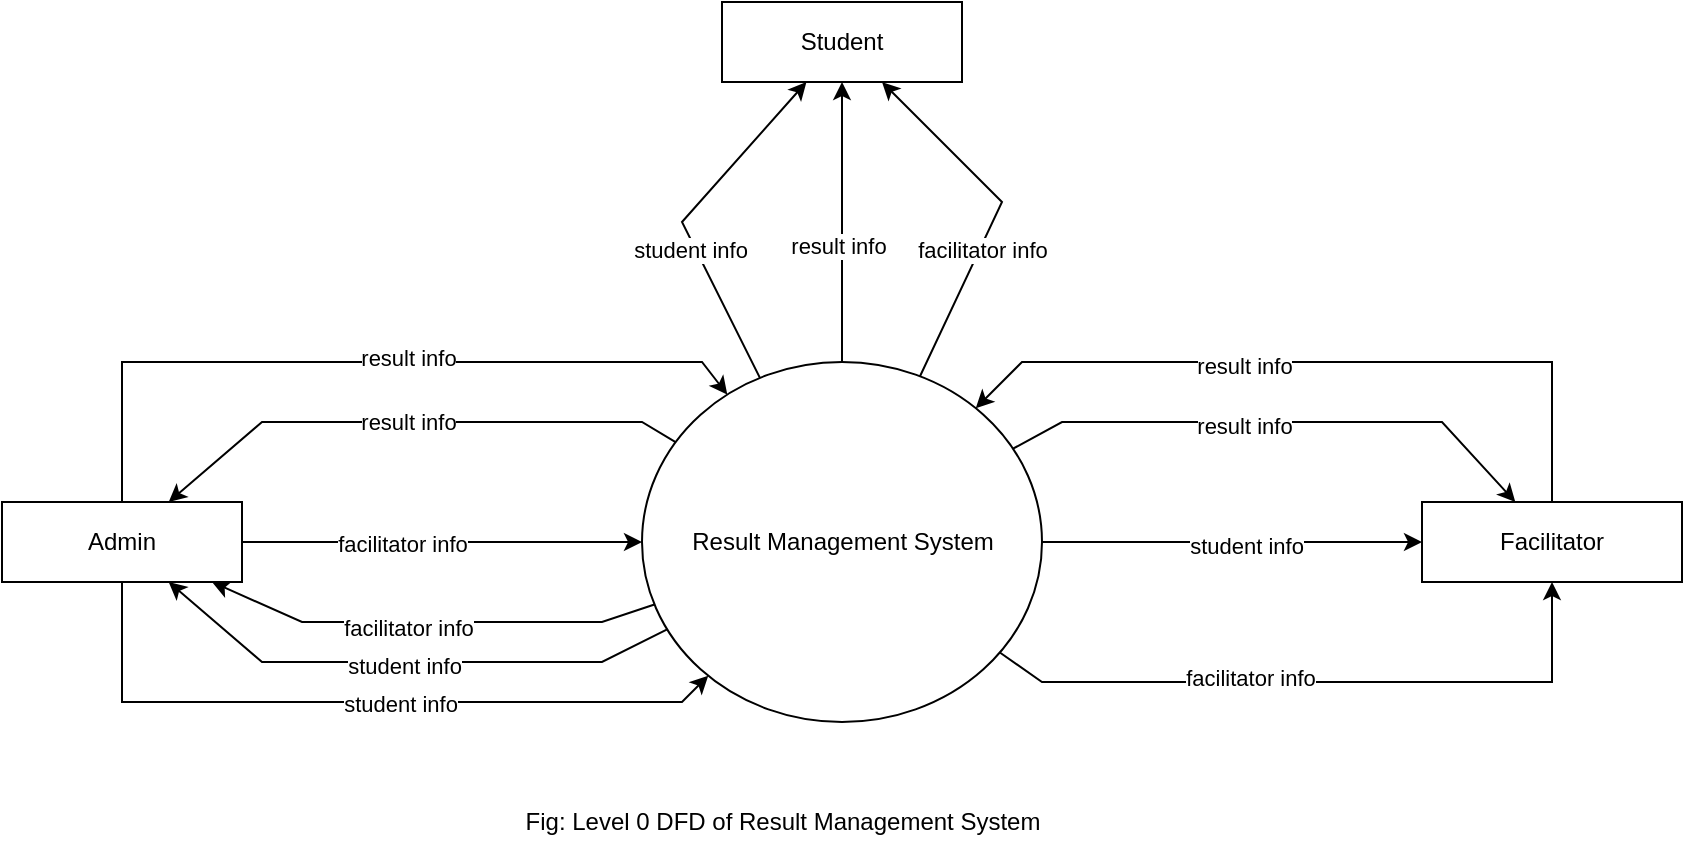 <mxfile version="20.5.1" type="device"><diagram id="dXGp9b2rZF2XAlFGcTJu" name="Page-1"><mxGraphModel dx="821" dy="1309" grid="1" gridSize="10" guides="1" tooltips="1" connect="1" arrows="1" fold="1" page="1" pageScale="1" pageWidth="1169" pageHeight="827" math="0" shadow="0"><root><mxCell id="0"/><mxCell id="1" parent="0"/><mxCell id="XudCFKT2R7tbkT0I6WuD-1" value="Result Management System" style="shape=ellipse;html=1;dashed=0;whitespace=wrap;perimeter=ellipsePerimeter;" vertex="1" parent="1"><mxGeometry x="320" y="140" width="200" height="180" as="geometry"/></mxCell><mxCell id="XudCFKT2R7tbkT0I6WuD-2" value="Admin" style="whiteSpace=wrap;html=1;align=center;" vertex="1" parent="1"><mxGeometry y="210" width="120" height="40" as="geometry"/></mxCell><mxCell id="XudCFKT2R7tbkT0I6WuD-3" value="Facilitator" style="whiteSpace=wrap;html=1;align=center;" vertex="1" parent="1"><mxGeometry x="710" y="210" width="130" height="40" as="geometry"/></mxCell><mxCell id="XudCFKT2R7tbkT0I6WuD-4" value="Student" style="whiteSpace=wrap;html=1;align=center;" vertex="1" parent="1"><mxGeometry x="360" y="-40" width="120" height="40" as="geometry"/></mxCell><mxCell id="XudCFKT2R7tbkT0I6WuD-5" value="" style="endArrow=classic;html=1;rounded=0;" edge="1" parent="1" source="XudCFKT2R7tbkT0I6WuD-2" target="XudCFKT2R7tbkT0I6WuD-1"><mxGeometry width="50" height="50" relative="1" as="geometry"><mxPoint x="400" y="200" as="sourcePoint"/><mxPoint x="450" y="150" as="targetPoint"/><Array as="points"><mxPoint x="60" y="140"/><mxPoint x="350" y="140"/></Array></mxGeometry></mxCell><mxCell id="XudCFKT2R7tbkT0I6WuD-8" value="result info" style="edgeLabel;html=1;align=center;verticalAlign=middle;resizable=0;points=[];" vertex="1" connectable="0" parent="XudCFKT2R7tbkT0I6WuD-5"><mxGeometry x="-0.028" y="2" relative="1" as="geometry"><mxPoint x="28" as="offset"/></mxGeometry></mxCell><mxCell id="XudCFKT2R7tbkT0I6WuD-6" value="" style="endArrow=classic;html=1;rounded=0;" edge="1" parent="1" source="XudCFKT2R7tbkT0I6WuD-2" target="XudCFKT2R7tbkT0I6WuD-1"><mxGeometry width="50" height="50" relative="1" as="geometry"><mxPoint x="130" y="233.333" as="sourcePoint"/><mxPoint x="330.19" y="244.455" as="targetPoint"/></mxGeometry></mxCell><mxCell id="XudCFKT2R7tbkT0I6WuD-10" value="facilitator info" style="edgeLabel;html=1;align=center;verticalAlign=middle;resizable=0;points=[];" vertex="1" connectable="0" parent="XudCFKT2R7tbkT0I6WuD-6"><mxGeometry x="-0.24" y="-1" relative="1" as="geometry"><mxPoint x="4" as="offset"/></mxGeometry></mxCell><mxCell id="XudCFKT2R7tbkT0I6WuD-7" value="" style="endArrow=classic;html=1;rounded=0;" edge="1" parent="1" source="XudCFKT2R7tbkT0I6WuD-2" target="XudCFKT2R7tbkT0I6WuD-1"><mxGeometry width="50" height="50" relative="1" as="geometry"><mxPoint x="140" y="243.333" as="sourcePoint"/><mxPoint x="340.19" y="254.455" as="targetPoint"/><Array as="points"><mxPoint x="60" y="310"/><mxPoint x="340" y="310"/></Array></mxGeometry></mxCell><mxCell id="XudCFKT2R7tbkT0I6WuD-11" value="student info" style="edgeLabel;html=1;align=center;verticalAlign=middle;resizable=0;points=[];" vertex="1" connectable="0" parent="XudCFKT2R7tbkT0I6WuD-7"><mxGeometry x="0.032" y="-1" relative="1" as="geometry"><mxPoint x="14" as="offset"/></mxGeometry></mxCell><mxCell id="XudCFKT2R7tbkT0I6WuD-12" value="" style="endArrow=classic;html=1;rounded=0;" edge="1" parent="1" source="XudCFKT2R7tbkT0I6WuD-3" target="XudCFKT2R7tbkT0I6WuD-1"><mxGeometry width="50" height="50" relative="1" as="geometry"><mxPoint x="690" y="150" as="sourcePoint"/><mxPoint x="740" y="100" as="targetPoint"/><Array as="points"><mxPoint x="775" y="140"/><mxPoint x="510" y="140"/></Array></mxGeometry></mxCell><mxCell id="XudCFKT2R7tbkT0I6WuD-14" value="result info" style="edgeLabel;html=1;align=center;verticalAlign=middle;resizable=0;points=[];" vertex="1" connectable="0" parent="XudCFKT2R7tbkT0I6WuD-12"><mxGeometry x="0.152" y="2" relative="1" as="geometry"><mxPoint x="-12" as="offset"/></mxGeometry></mxCell><mxCell id="XudCFKT2R7tbkT0I6WuD-15" value="" style="endArrow=classic;html=1;rounded=0;" edge="1" parent="1" source="XudCFKT2R7tbkT0I6WuD-1" target="XudCFKT2R7tbkT0I6WuD-3"><mxGeometry width="50" height="50" relative="1" as="geometry"><mxPoint x="420" y="200" as="sourcePoint"/><mxPoint x="470" y="150" as="targetPoint"/></mxGeometry></mxCell><mxCell id="XudCFKT2R7tbkT0I6WuD-16" value="student info" style="edgeLabel;html=1;align=center;verticalAlign=middle;resizable=0;points=[];" vertex="1" connectable="0" parent="XudCFKT2R7tbkT0I6WuD-15"><mxGeometry x="-0.242" y="-2" relative="1" as="geometry"><mxPoint x="30" as="offset"/></mxGeometry></mxCell><mxCell id="XudCFKT2R7tbkT0I6WuD-17" value="" style="endArrow=classic;html=1;rounded=0;" edge="1" parent="1" source="XudCFKT2R7tbkT0I6WuD-1" target="XudCFKT2R7tbkT0I6WuD-3"><mxGeometry width="50" height="50" relative="1" as="geometry"><mxPoint x="420" y="200" as="sourcePoint"/><mxPoint x="470" y="150" as="targetPoint"/><Array as="points"><mxPoint x="520" y="300"/><mxPoint x="775" y="300"/></Array></mxGeometry></mxCell><mxCell id="XudCFKT2R7tbkT0I6WuD-18" value="facilitator info" style="edgeLabel;html=1;align=center;verticalAlign=middle;resizable=0;points=[];" vertex="1" connectable="0" parent="XudCFKT2R7tbkT0I6WuD-17"><mxGeometry x="0.087" y="2" relative="1" as="geometry"><mxPoint x="-50" as="offset"/></mxGeometry></mxCell><mxCell id="XudCFKT2R7tbkT0I6WuD-20" value="" style="endArrow=classic;html=1;rounded=0;" edge="1" parent="1" source="XudCFKT2R7tbkT0I6WuD-1" target="XudCFKT2R7tbkT0I6WuD-4"><mxGeometry width="50" height="50" relative="1" as="geometry"><mxPoint x="420" y="200" as="sourcePoint"/><mxPoint x="470" y="150" as="targetPoint"/></mxGeometry></mxCell><mxCell id="XudCFKT2R7tbkT0I6WuD-21" value="result info" style="edgeLabel;html=1;align=center;verticalAlign=middle;resizable=0;points=[];" vertex="1" connectable="0" parent="XudCFKT2R7tbkT0I6WuD-20"><mxGeometry x="-0.286" y="2" relative="1" as="geometry"><mxPoint y="-8" as="offset"/></mxGeometry></mxCell><mxCell id="XudCFKT2R7tbkT0I6WuD-22" value="" style="endArrow=classic;html=1;rounded=0;" edge="1" parent="1" source="XudCFKT2R7tbkT0I6WuD-1" target="XudCFKT2R7tbkT0I6WuD-4"><mxGeometry width="50" height="50" relative="1" as="geometry"><mxPoint x="420" y="200" as="sourcePoint"/><mxPoint x="470" y="150" as="targetPoint"/><Array as="points"><mxPoint x="340" y="70"/></Array></mxGeometry></mxCell><mxCell id="XudCFKT2R7tbkT0I6WuD-24" value="student info" style="edgeLabel;html=1;align=center;verticalAlign=middle;resizable=0;points=[];" vertex="1" connectable="0" parent="XudCFKT2R7tbkT0I6WuD-22"><mxGeometry x="-0.195" y="3" relative="1" as="geometry"><mxPoint as="offset"/></mxGeometry></mxCell><mxCell id="XudCFKT2R7tbkT0I6WuD-23" value="" style="endArrow=classic;html=1;rounded=0;" edge="1" parent="1" source="XudCFKT2R7tbkT0I6WuD-1" target="XudCFKT2R7tbkT0I6WuD-4"><mxGeometry width="50" height="50" relative="1" as="geometry"><mxPoint x="388.964" y="157.927" as="sourcePoint"/><mxPoint x="412.222" y="10" as="targetPoint"/><Array as="points"><mxPoint x="500" y="60"/></Array></mxGeometry></mxCell><mxCell id="XudCFKT2R7tbkT0I6WuD-25" value="facilitator info" style="edgeLabel;html=1;align=center;verticalAlign=middle;resizable=0;points=[];" vertex="1" connectable="0" parent="XudCFKT2R7tbkT0I6WuD-23"><mxGeometry x="-0.214" y="-1" relative="1" as="geometry"><mxPoint as="offset"/></mxGeometry></mxCell><mxCell id="XudCFKT2R7tbkT0I6WuD-26" value="" style="endArrow=classic;html=1;rounded=0;" edge="1" parent="1" source="XudCFKT2R7tbkT0I6WuD-1" target="XudCFKT2R7tbkT0I6WuD-2"><mxGeometry width="50" height="50" relative="1" as="geometry"><mxPoint x="420" y="200" as="sourcePoint"/><mxPoint x="470" y="150" as="targetPoint"/><Array as="points"><mxPoint x="320" y="170"/><mxPoint x="130" y="170"/></Array></mxGeometry></mxCell><mxCell id="XudCFKT2R7tbkT0I6WuD-29" value="result info" style="edgeLabel;html=1;align=center;verticalAlign=middle;resizable=0;points=[];" vertex="1" connectable="0" parent="XudCFKT2R7tbkT0I6WuD-26"><mxGeometry x="0.008" relative="1" as="geometry"><mxPoint as="offset"/></mxGeometry></mxCell><mxCell id="XudCFKT2R7tbkT0I6WuD-27" value="" style="endArrow=classic;html=1;rounded=0;" edge="1" parent="1" source="XudCFKT2R7tbkT0I6WuD-1" target="XudCFKT2R7tbkT0I6WuD-2"><mxGeometry width="50" height="50" relative="1" as="geometry"><mxPoint x="346.795" y="190.077" as="sourcePoint"/><mxPoint x="93.333" y="220" as="targetPoint"/><Array as="points"><mxPoint x="300" y="290"/><mxPoint x="130" y="290"/></Array></mxGeometry></mxCell><mxCell id="XudCFKT2R7tbkT0I6WuD-31" value="student info" style="edgeLabel;html=1;align=center;verticalAlign=middle;resizable=0;points=[];" vertex="1" connectable="0" parent="XudCFKT2R7tbkT0I6WuD-27"><mxGeometry x="0.034" y="2" relative="1" as="geometry"><mxPoint x="3" as="offset"/></mxGeometry></mxCell><mxCell id="XudCFKT2R7tbkT0I6WuD-28" value="" style="endArrow=classic;html=1;rounded=0;" edge="1" parent="1" source="XudCFKT2R7tbkT0I6WuD-1" target="XudCFKT2R7tbkT0I6WuD-2"><mxGeometry width="50" height="50" relative="1" as="geometry"><mxPoint x="342.584" y="283.708" as="sourcePoint"/><mxPoint x="93.333" y="260" as="targetPoint"/><Array as="points"><mxPoint x="300" y="270"/><mxPoint x="150" y="270"/></Array></mxGeometry></mxCell><mxCell id="XudCFKT2R7tbkT0I6WuD-30" value="facilitator info" style="edgeLabel;html=1;align=center;verticalAlign=middle;resizable=0;points=[];" vertex="1" connectable="0" parent="XudCFKT2R7tbkT0I6WuD-28"><mxGeometry x="0.028" y="3" relative="1" as="geometry"><mxPoint x="-8" as="offset"/></mxGeometry></mxCell><mxCell id="XudCFKT2R7tbkT0I6WuD-32" value="" style="endArrow=classic;html=1;rounded=0;" edge="1" parent="1"><mxGeometry width="50" height="50" relative="1" as="geometry"><mxPoint x="505.52" y="183.353" as="sourcePoint"/><mxPoint x="756.667" y="210" as="targetPoint"/><Array as="points"><mxPoint x="530" y="170"/><mxPoint x="720" y="170"/></Array></mxGeometry></mxCell><mxCell id="XudCFKT2R7tbkT0I6WuD-33" value="result info" style="edgeLabel;html=1;align=center;verticalAlign=middle;resizable=0;points=[];" vertex="1" connectable="0" parent="XudCFKT2R7tbkT0I6WuD-32"><mxGeometry x="-0.398" y="-2" relative="1" as="geometry"><mxPoint x="37" as="offset"/></mxGeometry></mxCell><mxCell id="XudCFKT2R7tbkT0I6WuD-34" value="Fig: Level 0 DFD of Result Management System" style="text;html=1;align=center;verticalAlign=middle;resizable=0;points=[];autosize=1;strokeColor=none;fillColor=none;" vertex="1" parent="1"><mxGeometry x="250" y="355" width="280" height="30" as="geometry"/></mxCell></root></mxGraphModel></diagram></mxfile>